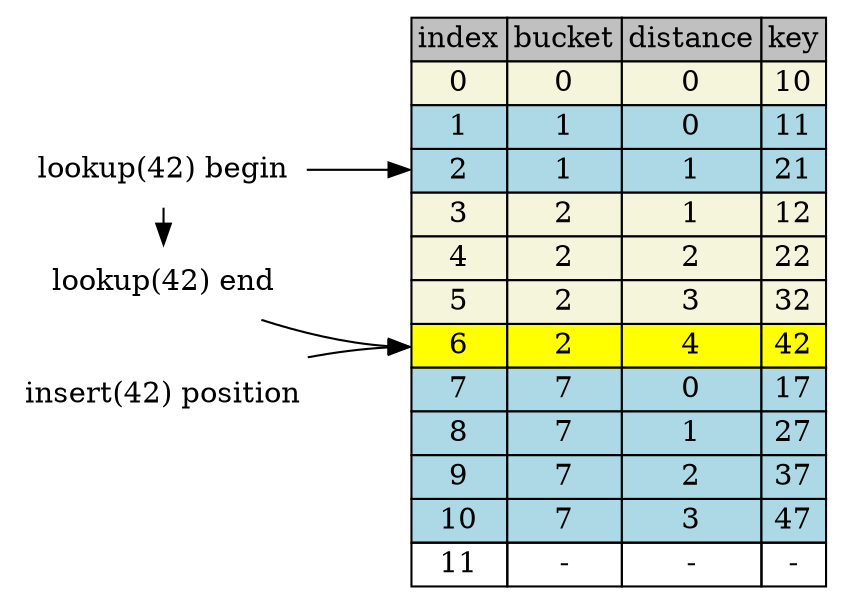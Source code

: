digraph table{
    rankdir=LR
    node[shape=plaintext]

    table[label=<
        <TABLE BORDER="0" CELLBORDER="1" CELLSPACING="0">
            <TR>
                <TD BGCOLOR="grey">index</TD>
                <TD BGCOLOR="grey">bucket</TD>
                <TD BGCOLOR="grey">distance</TD>
                <TD BGCOLOR="grey">key</TD>
            </TR>           
            <TR>
                <TD BGCOLOR="beige">0</TD>
                <TD BGCOLOR="beige">0</TD>
                <TD BGCOLOR="beige">0</TD>
                <TD BGCOLOR="beige">10</TD>
            </TR>           
            <TR>
                <TD BGCOLOR="lightblue">1</TD>
                <TD BGCOLOR="lightblue">1</TD>
                <TD BGCOLOR="lightblue">0</TD>
                <TD BGCOLOR="lightblue">11</TD>
            </TR>           
            <TR>
                <TD BGCOLOR="lightblue" PORT="i2">2</TD>
                <TD BGCOLOR="lightblue">1</TD>
                <TD BGCOLOR="lightblue">1</TD>
                <TD BGCOLOR="lightblue">21</TD>
            </TR>           
            <TR>
                <TD BGCOLOR="beige" PORT="i3">3</TD>
                <TD BGCOLOR="beige">2</TD>
                <TD BGCOLOR="beige">1</TD>
                <TD BGCOLOR="beige">12</TD>
            </TR>           
            <TR>
                <TD BGCOLOR="beige">4</TD>
                <TD BGCOLOR="beige">2</TD>
                <TD BGCOLOR="beige">2</TD>
                <TD BGCOLOR="beige">22</TD>
            </TR>           
            <TR>
                <TD BGCOLOR="beige">5</TD>
                <TD BGCOLOR="beige">2</TD>
                <TD BGCOLOR="beige">3</TD>
                <TD BGCOLOR="beige">32</TD>
            </TR>           
            <TR>
                <TD BGCOLOR="yellow" PORT="i6">6</TD>
                <TD BGCOLOR="yellow" >2</TD>
                <TD BGCOLOR="yellow" >4</TD>
                <TD BGCOLOR="yellow" >42</TD>
            </TR>           
            <TR>
                <TD BGCOLOR="lightblue">7</TD>
                <TD BGCOLOR="lightblue">7</TD>
                <TD BGCOLOR="lightblue">0</TD>
                <TD BGCOLOR="lightblue">17</TD>
            </TR>           
            <TR>
                <TD BGCOLOR="lightblue">8</TD>
                <TD BGCOLOR="lightblue">7</TD>
                <TD BGCOLOR="lightblue">1</TD>
                <TD BGCOLOR="lightblue">27</TD>
            </TR>           
            <TR>
                <TD BGCOLOR="lightblue">9</TD>
                <TD BGCOLOR="lightblue">7</TD>
                <TD BGCOLOR="lightblue">2</TD>
                <TD BGCOLOR="lightblue">37</TD>
            </TR>           
            <TR>
                <TD BGCOLOR="lightblue">10</TD>
                <TD BGCOLOR="lightblue">7</TD>
                <TD BGCOLOR="lightblue">3</TD>
                <TD BGCOLOR="lightblue">47</TD>
            </TR>           
            <TR>
                <TD>11</TD>
                <TD >-</TD>
                <TD >-</TD>
                <TD >-</TD>
            </TR>          
        </TABLE>
    >]
    "lookup(42) begin" -> table:i2
    "lookup(42) end" -> table:i6
    "lookup(42) begin" -> "lookup(42) end"
    "insert(42) position" -> table:i6
    { rank=same "lookup(42) begin" "lookup(42) end" "insert(42) position"};
}